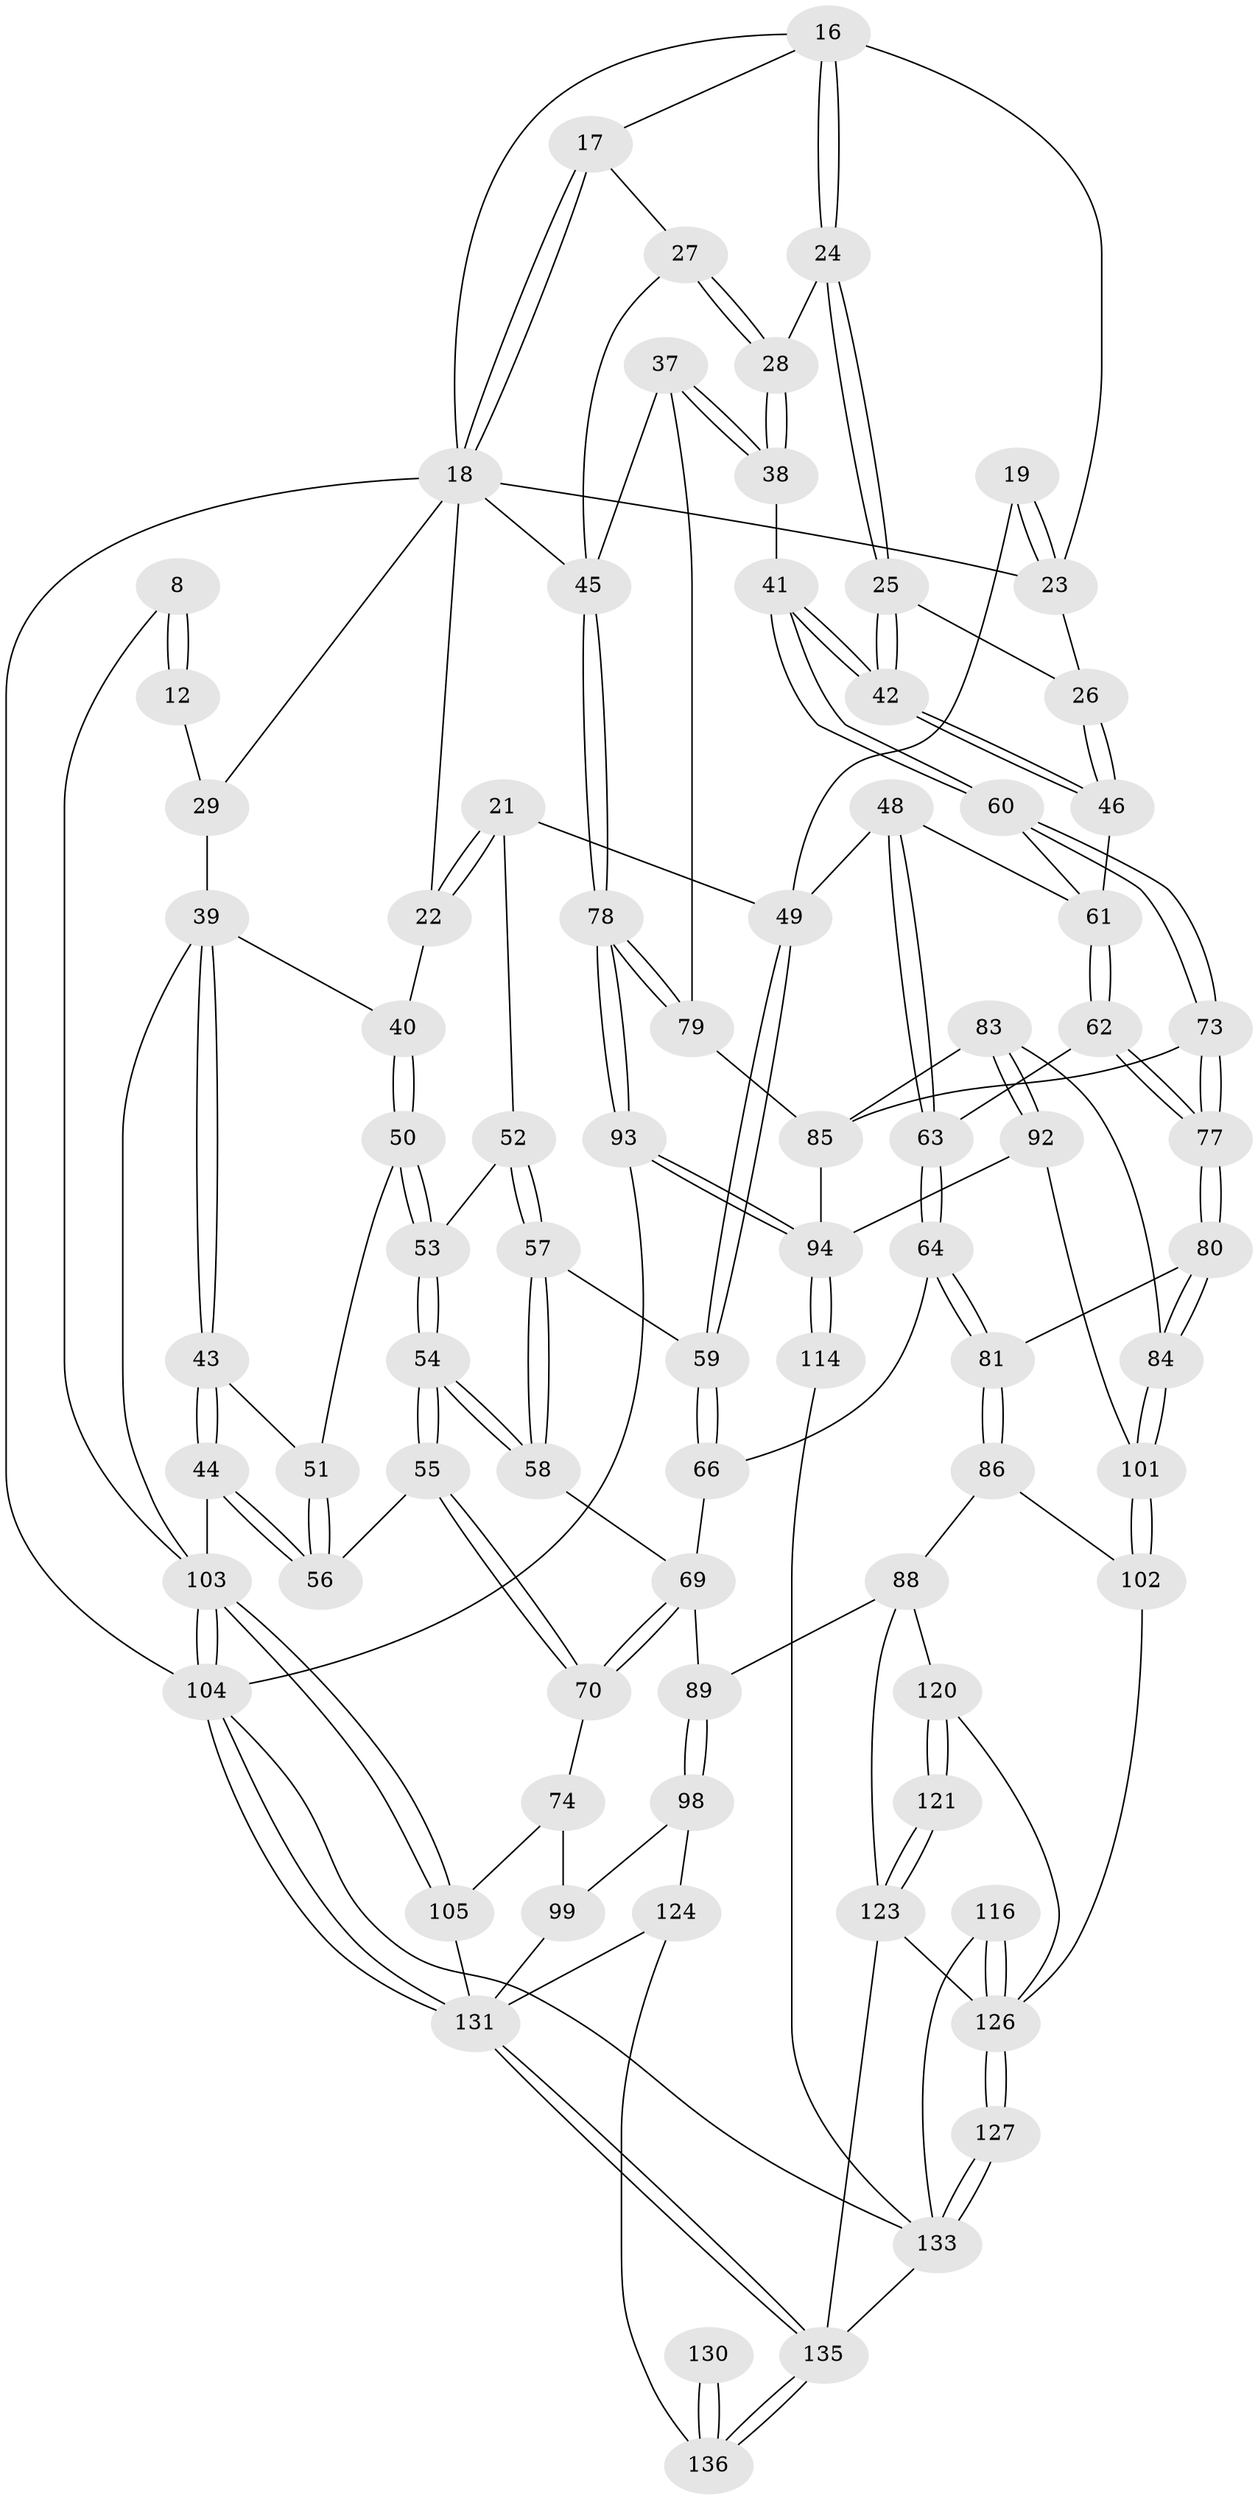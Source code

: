 // original degree distribution, {3: 0.029411764705882353, 4: 0.22794117647058823, 6: 0.2426470588235294, 5: 0.5}
// Generated by graph-tools (version 1.1) at 2025/04/03/04/25 22:04:35]
// undirected, 81 vertices, 189 edges
graph export_dot {
graph [start="1"]
  node [color=gray90,style=filled];
  8 [pos="+0.5147923237925598+0",super="+7"];
  12 [pos="+0.35957484630020614+0.16527930811901903"];
  16 [pos="+0.755637517546943+0.1523226754008165",super="+13"];
  17 [pos="+0.8155707753692566+0.10133474712506456"];
  18 [pos="+1+0",super="+4+10"];
  19 [pos="+0.5028951237535162+0.28500684265430326"];
  21 [pos="+0.42451598219795356+0.29222926409212147"];
  22 [pos="+0.36809937408215254+0.20916709681803233"];
  23 [pos="+0.6386282717069868+0.2421591303962032",super="+14+15"];
  24 [pos="+0.7758577211956913+0.21542766549056236"];
  25 [pos="+0.7457135769956682+0.25053704238649666"];
  26 [pos="+0.6835130057328415+0.2847830815207111"];
  27 [pos="+0.8801140061122605+0.21459272044479072"];
  28 [pos="+0.8506411604414778+0.23640241769649256"];
  29 [pos="+0.10902224837790045+0.09317220642020953",super="+11"];
  37 [pos="+0.9683030573486886+0.4330882557317893"];
  38 [pos="+0.8966842632982706+0.41915472054849734"];
  39 [pos="+0.18174416858266754+0.26076071323713473",super="+31"];
  40 [pos="+0.2137823574604122+0.2777720284898677"];
  41 [pos="+0.8615449235651935+0.4279460703318795"];
  42 [pos="+0.8261685714010801+0.41003768541057883"];
  43 [pos="+0.06641156012896343+0.35359745644323987"];
  44 [pos="+0+0.4305345221504492"];
  45 [pos="+1+0.4370695970318302",super="+36"];
  46 [pos="+0.6655339494680146+0.3716180746741631"];
  48 [pos="+0.5437687220352234+0.394135684135356"];
  49 [pos="+0.47599814113747746+0.36799318570757816",super="+20"];
  50 [pos="+0.21554944641820165+0.32236531574562577"];
  51 [pos="+0.18188937971143734+0.3519062536521334"];
  52 [pos="+0.3110199158753983+0.3647392574183057"];
  53 [pos="+0.22088824285631165+0.3315552091831791"];
  54 [pos="+0.24848311301240247+0.4598398431421315"];
  55 [pos="+0.23113910090255932+0.48322899564925076"];
  56 [pos="+0.12825590921798416+0.43648301753251273"];
  57 [pos="+0.2861095859574361+0.4354313777275077"];
  58 [pos="+0.2603026480435281+0.45491242514510993"];
  59 [pos="+0.45084137535572716+0.4096602364873098"];
  60 [pos="+0.7937450580233474+0.5129904041240184"];
  61 [pos="+0.684219196459299+0.5034722903508452",super="+47"];
  62 [pos="+0.6458760352169154+0.5433688923906157"];
  63 [pos="+0.5917853501415548+0.5517591137583029"];
  64 [pos="+0.5582457921201349+0.5932531885083391"];
  66 [pos="+0.4480768769607155+0.41990105694941676",super="+65"];
  69 [pos="+0.34625404864091114+0.6300818315012724",super="+67+68"];
  70 [pos="+0.23680419649907453+0.5922550167436804"];
  73 [pos="+0.7869427283134132+0.619321176672031"];
  74 [pos="+0.1785633817143713+0.6236347760201625"];
  77 [pos="+0.7363663543951418+0.6526905301145376"];
  78 [pos="+1+0.6032441389256626"];
  79 [pos="+0.9426611968156984+0.66101360355717",super="+71"];
  80 [pos="+0.7251106244817245+0.6717247667619695"];
  81 [pos="+0.6110407918583352+0.6869336959162626"];
  83 [pos="+0.8498329581589105+0.7181971307365744"];
  84 [pos="+0.741761845255247+0.7357902035802203"];
  85 [pos="+0.9183610975681048+0.6749532676500032",super="+82"];
  86 [pos="+0.5737299972878828+0.7632335238169139"];
  88 [pos="+0.4235915246693866+0.742817740313241",super="+87"];
  89 [pos="+0.3929531000847436+0.7235038030427465"];
  92 [pos="+0.8549072496613315+0.8030395206825611"];
  93 [pos="+1+1"];
  94 [pos="+1+0.9858729027301658",super="+90+91"];
  98 [pos="+0.3048706722668165+0.8239231749867335"];
  99 [pos="+0.18878901054463093+0.7828360279500683",super="+95"];
  101 [pos="+0.7444902667003469+0.7720577950042469"];
  102 [pos="+0.7185546749400069+0.8066960025926425"];
  103 [pos="+0+0.8611425539156776",super="+76+34"];
  104 [pos="+0+1",super="+5+100"];
  105 [pos="+0+0.8493125676927669",super="+97+75"];
  114 [pos="+0.791675462892167+0.9128131801552255"];
  116 [pos="+0.7640064366330823+0.9148888121523182"];
  120 [pos="+0.5475873085839991+0.8135545399615405"];
  121 [pos="+0.5022632181555039+0.8957162252048294"];
  123 [pos="+0.4933640322381383+0.9311378926680784",super="+109"];
  124 [pos="+0.2021950564276426+0.9266480810604841",super="+113"];
  126 [pos="+0.6072255814863557+1",super="+118+117+122"];
  127 [pos="+0.592068451698515+1"];
  130 [pos="+0.2990419356033903+1"];
  131 [pos="+0.0356644252802901+1",super="+125+107+106+96"];
  133 [pos="+0.5864300252790868+1",super="+132+115"];
  135 [pos="+0.26041048057057814+1",super="+134+110"];
  136 [pos="+0.284091257372131+1",super="+129+128"];
  8 -- 12 [weight=2];
  8 -- 12;
  8 -- 103;
  12 -- 29;
  16 -- 17;
  16 -- 24;
  16 -- 24;
  16 -- 18;
  16 -- 23;
  17 -- 18;
  17 -- 18;
  17 -- 27;
  18 -- 45 [weight=2];
  18 -- 22;
  18 -- 104 [weight=2];
  18 -- 29;
  18 -- 23;
  19 -- 23 [weight=2];
  19 -- 23;
  19 -- 49;
  21 -- 22;
  21 -- 22;
  21 -- 52;
  21 -- 49;
  22 -- 40;
  23 -- 26;
  24 -- 25;
  24 -- 25;
  24 -- 28;
  25 -- 26;
  25 -- 42;
  25 -- 42;
  26 -- 46;
  26 -- 46;
  27 -- 28;
  27 -- 28;
  27 -- 45;
  28 -- 38;
  28 -- 38;
  29 -- 39;
  37 -- 38;
  37 -- 38;
  37 -- 45;
  37 -- 79;
  38 -- 41;
  39 -- 40;
  39 -- 43;
  39 -- 43;
  39 -- 103;
  40 -- 50;
  40 -- 50;
  41 -- 42;
  41 -- 42;
  41 -- 60;
  41 -- 60;
  42 -- 46;
  42 -- 46;
  43 -- 44;
  43 -- 44;
  43 -- 51;
  44 -- 56;
  44 -- 56;
  44 -- 103;
  45 -- 78;
  45 -- 78;
  46 -- 61;
  48 -- 49;
  48 -- 63;
  48 -- 63;
  48 -- 61;
  49 -- 59;
  49 -- 59;
  50 -- 51;
  50 -- 53;
  50 -- 53;
  51 -- 56;
  51 -- 56;
  52 -- 53;
  52 -- 57;
  52 -- 57;
  53 -- 54;
  53 -- 54;
  54 -- 55;
  54 -- 55;
  54 -- 58;
  54 -- 58;
  55 -- 56;
  55 -- 70;
  55 -- 70;
  57 -- 58;
  57 -- 58;
  57 -- 59;
  58 -- 69;
  59 -- 66;
  59 -- 66;
  60 -- 61;
  60 -- 73;
  60 -- 73;
  61 -- 62;
  61 -- 62;
  62 -- 63;
  62 -- 77;
  62 -- 77;
  63 -- 64;
  63 -- 64;
  64 -- 81;
  64 -- 81;
  64 -- 66;
  66 -- 69 [weight=2];
  69 -- 70;
  69 -- 70;
  69 -- 89;
  70 -- 74;
  73 -- 77;
  73 -- 77;
  73 -- 85;
  74 -- 99;
  74 -- 105;
  77 -- 80;
  77 -- 80;
  78 -- 79;
  78 -- 79;
  78 -- 93;
  78 -- 93;
  79 -- 85 [weight=2];
  80 -- 81;
  80 -- 84;
  80 -- 84;
  81 -- 86;
  81 -- 86;
  83 -- 84;
  83 -- 92;
  83 -- 92;
  83 -- 85;
  84 -- 101;
  84 -- 101;
  85 -- 94;
  86 -- 102;
  86 -- 88;
  88 -- 89;
  88 -- 120;
  88 -- 123;
  89 -- 98;
  89 -- 98;
  92 -- 101;
  92 -- 94;
  93 -- 94;
  93 -- 94;
  93 -- 104;
  94 -- 114 [weight=2];
  94 -- 114;
  98 -- 99;
  98 -- 124;
  99 -- 131 [weight=2];
  101 -- 102;
  101 -- 102;
  102 -- 126;
  103 -- 104 [weight=3];
  103 -- 104;
  103 -- 105 [weight=2];
  103 -- 105;
  104 -- 131;
  104 -- 131;
  104 -- 133;
  105 -- 131 [weight=2];
  114 -- 133;
  116 -- 126 [weight=2];
  116 -- 126;
  116 -- 133;
  120 -- 121;
  120 -- 121;
  120 -- 126;
  121 -- 123 [weight=2];
  121 -- 123;
  123 -- 126;
  123 -- 135;
  124 -- 131;
  124 -- 136 [weight=2];
  126 -- 127 [weight=2];
  126 -- 127;
  127 -- 133;
  127 -- 133;
  130 -- 136 [weight=3];
  130 -- 136;
  131 -- 135;
  131 -- 135;
  133 -- 135;
  135 -- 136 [weight=2];
  135 -- 136;
}
